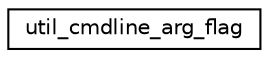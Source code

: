 digraph "Graphical Class Hierarchy"
{
 // LATEX_PDF_SIZE
  edge [fontname="Helvetica",fontsize="10",labelfontname="Helvetica",labelfontsize="10"];
  node [fontname="Helvetica",fontsize="10",shape=record];
  rankdir="LR";
  Node0 [label="util_cmdline_arg_flag",height=0.2,width=0.4,color="black", fillcolor="white", style="filled",URL="$structutil__cmdline__arg__flag.html",tooltip=" "];
}
